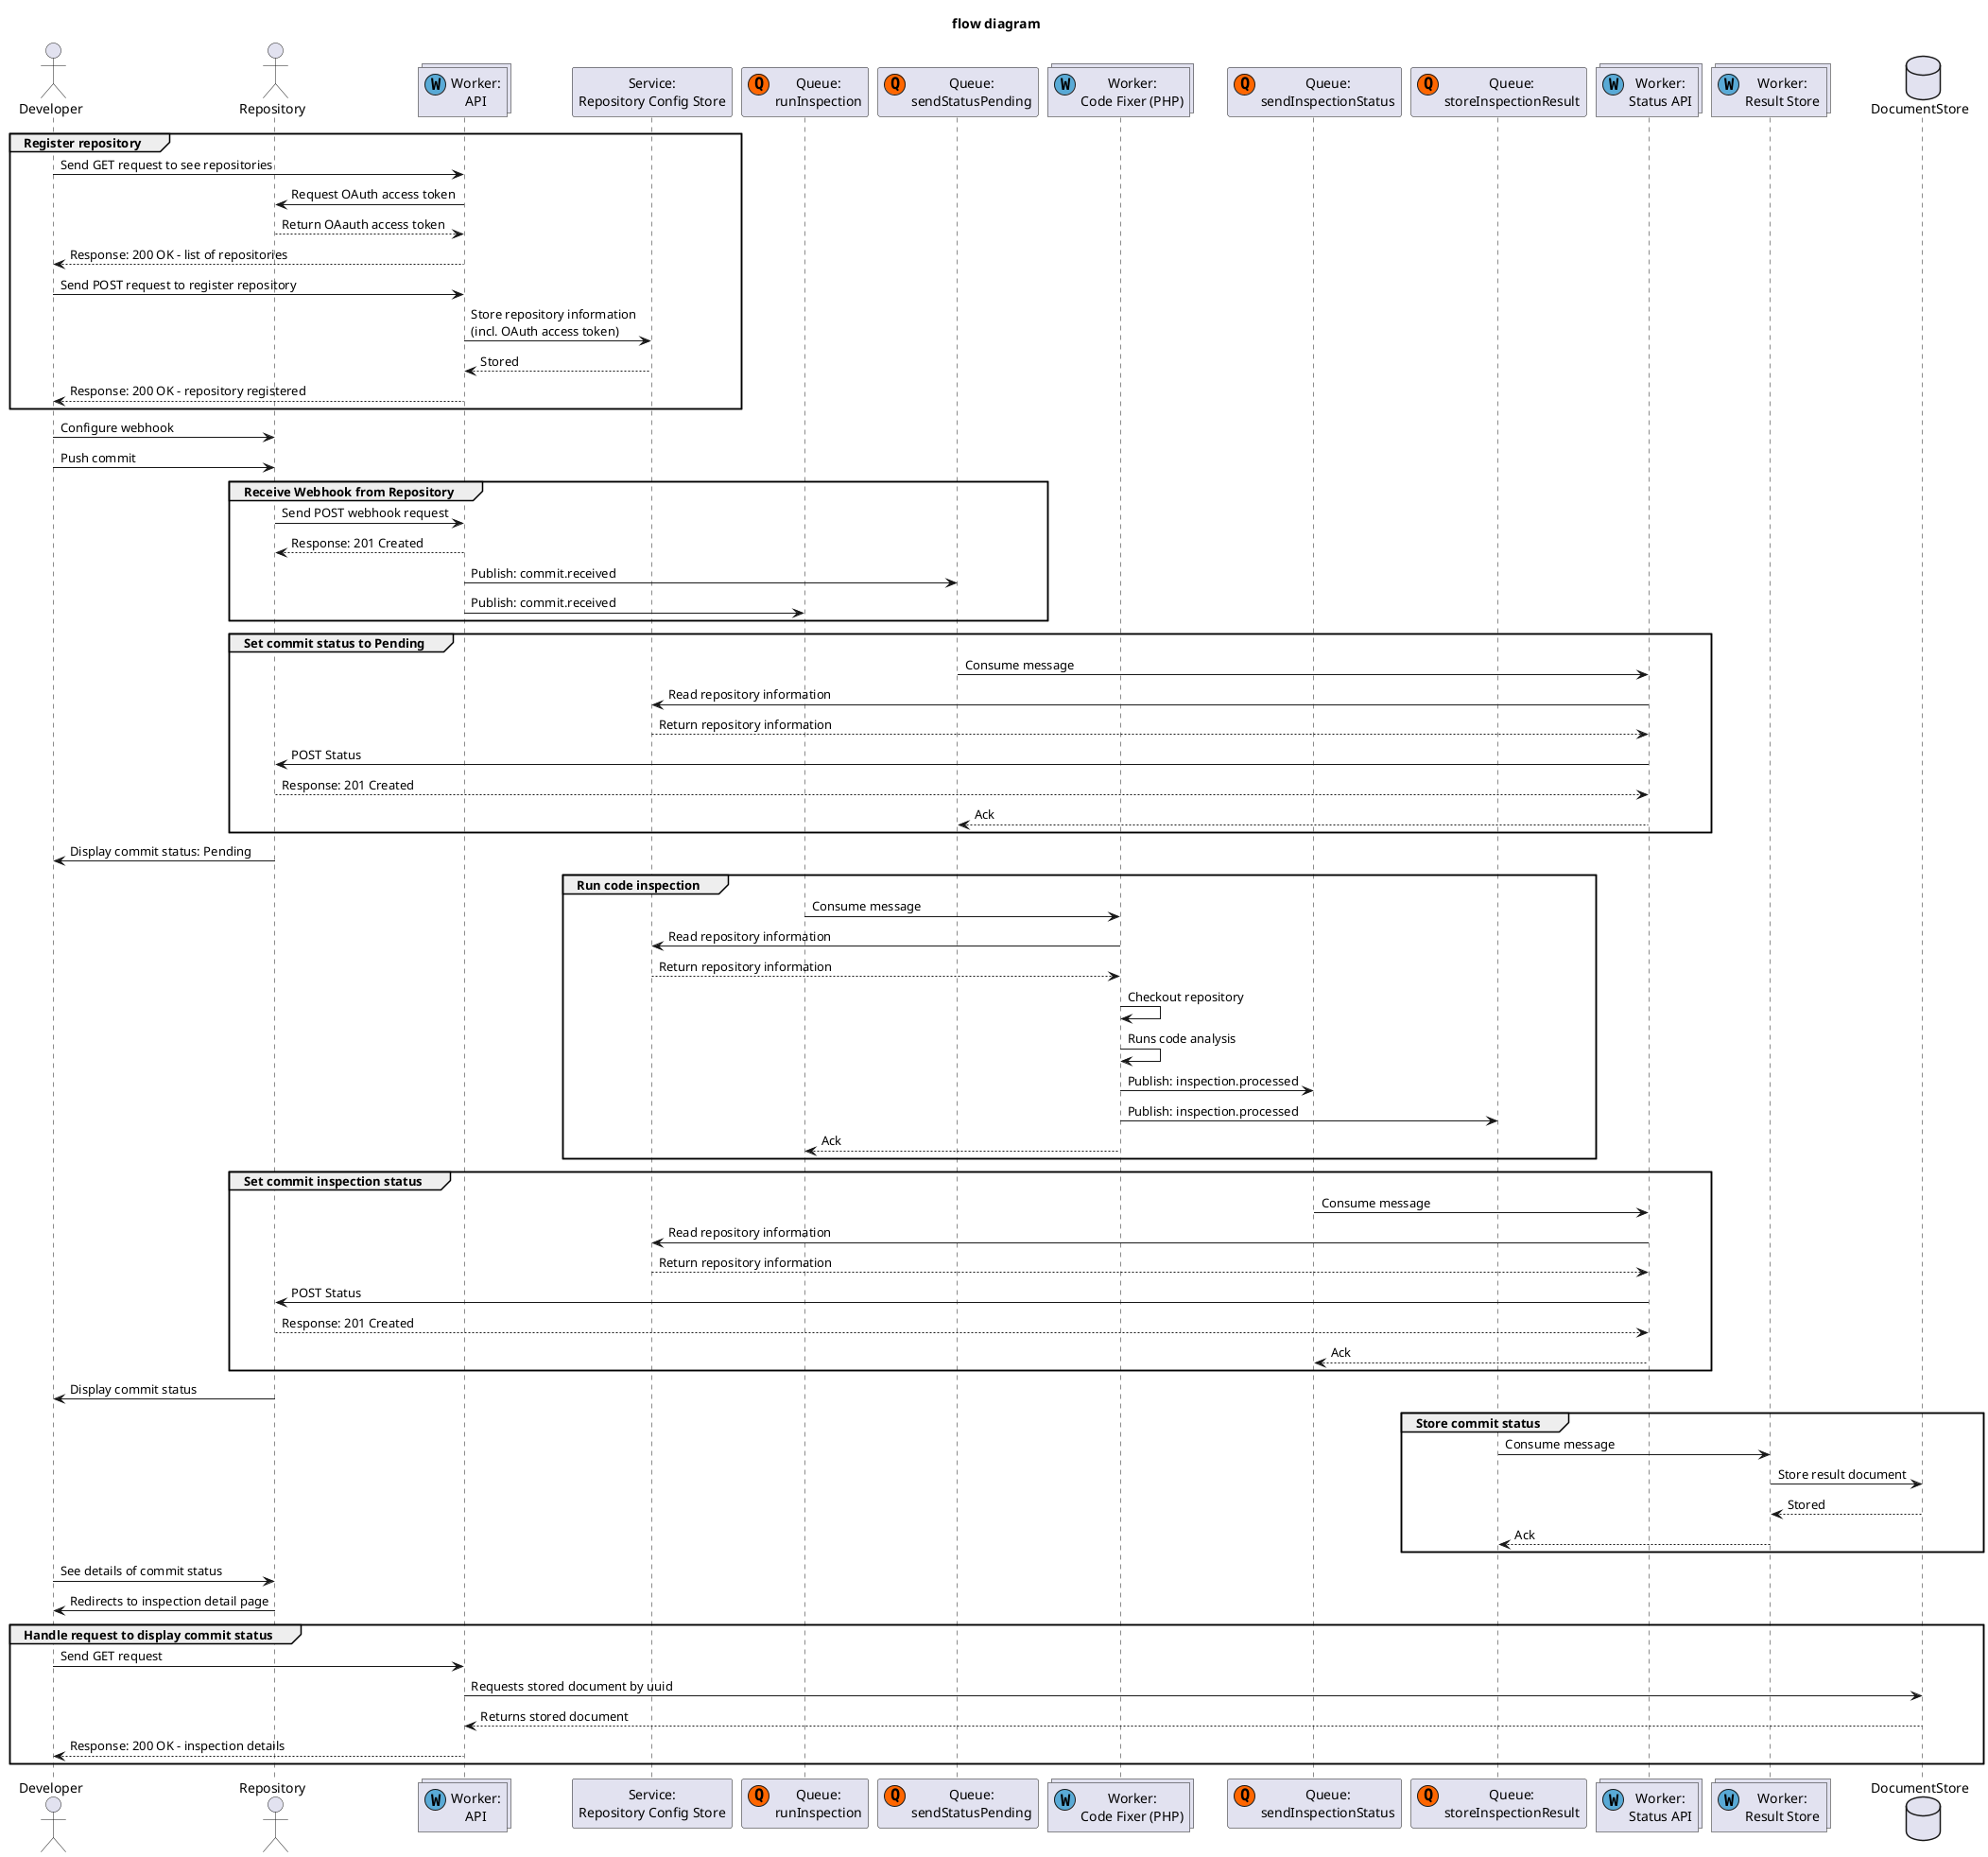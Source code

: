 @startuml
title flow diagram

actor Developer
actor Repository

collections API as "Worker:\nAPI" << (W,#59aad6) >>

participant RepositoryConfigStore as "Service:\nRepository Config Store"

participant QueueRunInspection as "Queue:\nrunInspection" << (Q,#FF6600) >>
participant QueueSendStatusPending as "Queue:\nsendStatusPending" << (Q,#FF6600) >>

group Register repository

    Developer -> API: Send GET request to see repositories
    API -> Repository: Request OAuth access token
    Repository ---> API: Return OAauth access token
    API ---> Developer: Response: 200 OK - list of repositories

    Developer -> API: Send POST request to register repository
    API -> RepositoryConfigStore: Store repository information\n(incl. OAuth access token)
    RepositoryConfigStore ---> API: Stored
    API ---> Developer: Response: 200 OK - repository registered

end

Developer -> Repository: Configure webhook
Developer -> Repository: Push commit

group Receive Webhook from Repository

    Repository -> API: Send POST webhook request
    API ---> Repository: Response: 201 Created

    API -> QueueSendStatusPending: Publish: commit.received
    API -> QueueRunInspection: Publish: commit.received

end

group Set commit status to Pending

    collections Fixer as "Worker:\nCode Fixer (PHP)" << (W,#59aad6) >>

    participant QueueSendInspectionStatus as "Queue:\nsendInspectionStatus" << (Q,#FF6600) >>
    participant QueueStoreInspectionResult as "Queue:\nstoreInspectionResult" << (Q,#FF6600) >>

    collections StatusAPI as "Worker:\nStatus API" << (W,#59aad6) >>

    QueueSendStatusPending -> StatusAPI: Consume message
    StatusAPI -> RepositoryConfigStore: Read repository information
    RepositoryConfigStore --> StatusAPI: Return repository information
    StatusAPI -> Repository: POST Status
    Repository --> StatusAPI: Response: 201 Created
    StatusAPI ---> QueueSendStatusPending: Ack

end

Repository -> Developer: Display commit status: Pending

group Run code inspection

    QueueRunInspection -> Fixer: Consume message
    Fixer -> RepositoryConfigStore: Read repository information
    RepositoryConfigStore --> Fixer: Return repository information
    Fixer -> Fixer: Checkout repository
    Fixer -> Fixer: Runs code analysis
    Fixer -> QueueSendInspectionStatus: Publish: inspection.processed
    Fixer -> QueueStoreInspectionResult: Publish: inspection.processed
    Fixer ---> QueueRunInspection: Ack

end

group Set commit inspection status

    QueueSendInspectionStatus -> StatusAPI: Consume message
    StatusAPI -> RepositoryConfigStore: Read repository information
    RepositoryConfigStore --> StatusAPI: Return repository information
    StatusAPI -> Repository: POST Status
    Repository --> StatusAPI: Response: 201 Created
    StatusAPI ---> QueueSendInspectionStatus: Ack

end

Repository -> Developer: Display commit status

group Store commit status

    collections ResultStore as "Worker:\nResult Store" << (W,#59aad6) >>
    database DocumentStore

    QueueStoreInspectionResult -> ResultStore: Consume message
    ResultStore -> DocumentStore: Store result document
    DocumentStore ---> ResultStore: Stored
    ResultStore ---> QueueStoreInspectionResult: Ack

end

Developer -> Repository: See details of commit status
Repository -> Developer: Redirects to inspection detail page

group Handle request to display commit status

    Developer -> API: Send GET request
    API -> DocumentStore: Requests stored document by uuid
    DocumentStore ---> API: Returns stored document
    API ---> Developer: Response: 200 OK - inspection details

end

@enduml
